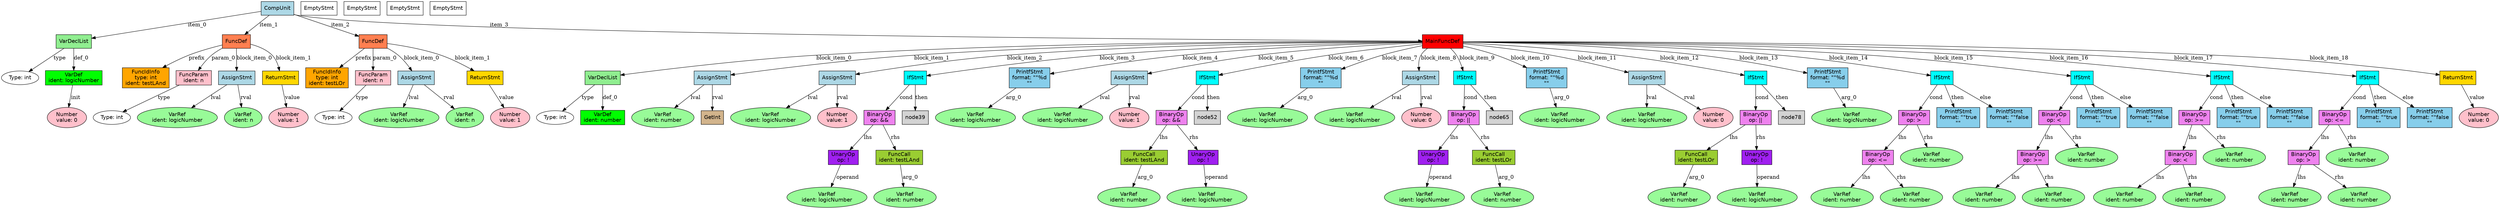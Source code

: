digraph AST {
  node [shape=box, style=filled, fontname="Helvetica"];
  node0 [label="CompUnit", shape=box, fillcolor=lightblue];
  node1 [label="VarDeclList", shape=box, fillcolor=lightgreen];
  node2 [label="Type: int", shape=ellipse, fillcolor=white];
  node3 [label="VarDef\nident: logicNumber", shape=box, fillcolor=green];
  node4 [label="Number\nvalue: 0", shape=ellipse, fillcolor=pink];
  node5 [label="FuncDef", shape=box, fillcolor=coral];
  node6 [label="FuncIdInfo\ntype: int\nident: testLAnd", shape=box, fillcolor=orange];
  node7 [label="FuncParam\nident: n", shape=box, fillcolor=pink];
  node8 [label="Type: int", shape=ellipse, fillcolor=white];
  node9 [label="AssignStmt", shape=box, fillcolor=lightblue];
  node10 [label="VarRef\nident: logicNumber", shape=ellipse, fillcolor=palegreen];
  node11 [label="VarRef\nident: n", shape=ellipse, fillcolor=palegreen];
  node12 [label="ReturnStmt", shape=box, fillcolor=gold];
  node13 [label="Number\nvalue: 1", shape=ellipse, fillcolor=pink];
  node14 [label="FuncDef", shape=box, fillcolor=coral];
  node15 [label="FuncIdInfo\ntype: int\nident: testLOr", shape=box, fillcolor=orange];
  node16 [label="FuncParam\nident: n", shape=box, fillcolor=pink];
  node17 [label="Type: int", shape=ellipse, fillcolor=white];
  node18 [label="AssignStmt", shape=box, fillcolor=lightblue];
  node19 [label="VarRef\nident: logicNumber", shape=ellipse, fillcolor=palegreen];
  node20 [label="VarRef\nident: n", shape=ellipse, fillcolor=palegreen];
  node21 [label="ReturnStmt", shape=box, fillcolor=gold];
  node22 [label="Number\nvalue: 1", shape=ellipse, fillcolor=pink];
  node23 [label="MainFuncDef", shape=box, fillcolor=red];
  node24 [label="VarDeclList", shape=box, fillcolor=lightgreen];
  node25 [label="Type: int", shape=ellipse, fillcolor=white];
  node26 [label="VarDef\nident: number", shape=box, fillcolor=green];
  node27 [label="AssignStmt", shape=box, fillcolor=lightblue];
  node28 [label="VarRef\nident: number", shape=ellipse, fillcolor=palegreen];
  node29 [label="GetInt", shape=box, fillcolor=tan];
  node30 [label="AssignStmt", shape=box, fillcolor=lightblue];
  node31 [label="VarRef\nident: logicNumber", shape=ellipse, fillcolor=palegreen];
  node32 [label="Number\nvalue: 1", shape=ellipse, fillcolor=pink];
  node33 [label="IfStmt", shape=box, fillcolor=cyan];
  node34 [label="BinaryOp\nop: &&", shape=box, fillcolor=violet];
  node35 [label="UnaryOp\nop: !", shape=box, fillcolor=purple];
  node36 [label="VarRef\nident: logicNumber", shape=ellipse, fillcolor=palegreen];
  node37 [label="FuncCall\nident: testLAnd", shape=box, fillcolor=yellowgreen];
  node38 [label="VarRef\nident: number", shape=ellipse, fillcolor=palegreen];
  node40 [label="EmptyStmt", shape=box, fillcolor=white];
  node41 [label="PrintfStmt\nformat: \"\"%d\n\"\"", shape=box, fillcolor=skyblue];
  node42 [label="VarRef\nident: logicNumber", shape=ellipse, fillcolor=palegreen];
  node43 [label="AssignStmt", shape=box, fillcolor=lightblue];
  node44 [label="VarRef\nident: logicNumber", shape=ellipse, fillcolor=palegreen];
  node45 [label="Number\nvalue: 1", shape=ellipse, fillcolor=pink];
  node46 [label="IfStmt", shape=box, fillcolor=cyan];
  node47 [label="BinaryOp\nop: &&", shape=box, fillcolor=violet];
  node48 [label="FuncCall\nident: testLAnd", shape=box, fillcolor=yellowgreen];
  node49 [label="VarRef\nident: number", shape=ellipse, fillcolor=palegreen];
  node50 [label="UnaryOp\nop: !", shape=box, fillcolor=purple];
  node51 [label="VarRef\nident: logicNumber", shape=ellipse, fillcolor=palegreen];
  node53 [label="EmptyStmt", shape=box, fillcolor=white];
  node54 [label="PrintfStmt\nformat: \"\"%d\n\"\"", shape=box, fillcolor=skyblue];
  node55 [label="VarRef\nident: logicNumber", shape=ellipse, fillcolor=palegreen];
  node56 [label="AssignStmt", shape=box, fillcolor=lightblue];
  node57 [label="VarRef\nident: logicNumber", shape=ellipse, fillcolor=palegreen];
  node58 [label="Number\nvalue: 0", shape=ellipse, fillcolor=pink];
  node59 [label="IfStmt", shape=box, fillcolor=cyan];
  node60 [label="BinaryOp\nop: ||", shape=box, fillcolor=violet];
  node61 [label="UnaryOp\nop: !", shape=box, fillcolor=purple];
  node62 [label="VarRef\nident: logicNumber", shape=ellipse, fillcolor=palegreen];
  node63 [label="FuncCall\nident: testLOr", shape=box, fillcolor=yellowgreen];
  node64 [label="VarRef\nident: number", shape=ellipse, fillcolor=palegreen];
  node66 [label="EmptyStmt", shape=box, fillcolor=white];
  node67 [label="PrintfStmt\nformat: \"\"%d\n\"\"", shape=box, fillcolor=skyblue];
  node68 [label="VarRef\nident: logicNumber", shape=ellipse, fillcolor=palegreen];
  node69 [label="AssignStmt", shape=box, fillcolor=lightblue];
  node70 [label="VarRef\nident: logicNumber", shape=ellipse, fillcolor=palegreen];
  node71 [label="Number\nvalue: 0", shape=ellipse, fillcolor=pink];
  node72 [label="IfStmt", shape=box, fillcolor=cyan];
  node73 [label="BinaryOp\nop: ||", shape=box, fillcolor=violet];
  node74 [label="FuncCall\nident: testLOr", shape=box, fillcolor=yellowgreen];
  node75 [label="VarRef\nident: number", shape=ellipse, fillcolor=palegreen];
  node76 [label="UnaryOp\nop: !", shape=box, fillcolor=purple];
  node77 [label="VarRef\nident: logicNumber", shape=ellipse, fillcolor=palegreen];
  node79 [label="EmptyStmt", shape=box, fillcolor=white];
  node80 [label="PrintfStmt\nformat: \"\"%d\n\"\"", shape=box, fillcolor=skyblue];
  node81 [label="VarRef\nident: logicNumber", shape=ellipse, fillcolor=palegreen];
  node82 [label="IfStmt", shape=box, fillcolor=cyan];
  node83 [label="BinaryOp\nop: >", shape=box, fillcolor=violet];
  node84 [label="BinaryOp\nop: <=", shape=box, fillcolor=violet];
  node85 [label="VarRef\nident: number", shape=ellipse, fillcolor=palegreen];
  node86 [label="VarRef\nident: number", shape=ellipse, fillcolor=palegreen];
  node87 [label="VarRef\nident: number", shape=ellipse, fillcolor=palegreen];
  node88 [label="PrintfStmt\nformat: \"\"true\n\"\"", shape=box, fillcolor=skyblue];
  node89 [label="PrintfStmt\nformat: \"\"false\n\"\"", shape=box, fillcolor=skyblue];
  node90 [label="IfStmt", shape=box, fillcolor=cyan];
  node91 [label="BinaryOp\nop: <", shape=box, fillcolor=violet];
  node92 [label="BinaryOp\nop: >=", shape=box, fillcolor=violet];
  node93 [label="VarRef\nident: number", shape=ellipse, fillcolor=palegreen];
  node94 [label="VarRef\nident: number", shape=ellipse, fillcolor=palegreen];
  node95 [label="VarRef\nident: number", shape=ellipse, fillcolor=palegreen];
  node96 [label="PrintfStmt\nformat: \"\"true\n\"\"", shape=box, fillcolor=skyblue];
  node97 [label="PrintfStmt\nformat: \"\"false\n\"\"", shape=box, fillcolor=skyblue];
  node98 [label="IfStmt", shape=box, fillcolor=cyan];
  node99 [label="BinaryOp\nop: >=", shape=box, fillcolor=violet];
  node100 [label="BinaryOp\nop: <", shape=box, fillcolor=violet];
  node101 [label="VarRef\nident: number", shape=ellipse, fillcolor=palegreen];
  node102 [label="VarRef\nident: number", shape=ellipse, fillcolor=palegreen];
  node103 [label="VarRef\nident: number", shape=ellipse, fillcolor=palegreen];
  node104 [label="PrintfStmt\nformat: \"\"true\n\"\"", shape=box, fillcolor=skyblue];
  node105 [label="PrintfStmt\nformat: \"\"false\n\"\"", shape=box, fillcolor=skyblue];
  node106 [label="IfStmt", shape=box, fillcolor=cyan];
  node107 [label="BinaryOp\nop: <=", shape=box, fillcolor=violet];
  node108 [label="BinaryOp\nop: >", shape=box, fillcolor=violet];
  node109 [label="VarRef\nident: number", shape=ellipse, fillcolor=palegreen];
  node110 [label="VarRef\nident: number", shape=ellipse, fillcolor=palegreen];
  node111 [label="VarRef\nident: number", shape=ellipse, fillcolor=palegreen];
  node112 [label="PrintfStmt\nformat: \"\"true\n\"\"", shape=box, fillcolor=skyblue];
  node113 [label="PrintfStmt\nformat: \"\"false\n\"\"", shape=box, fillcolor=skyblue];
  node114 [label="ReturnStmt", shape=box, fillcolor=gold];
  node115 [label="Number\nvalue: 0", shape=ellipse, fillcolor=pink];
  node0 -> node1 [label="item_0"];
  node1 -> node2 [label="type"];
  node1 -> node3 [label="def_0"];
  node3 -> node4 [label="init"];
  node0 -> node5 [label="item_1"];
  node5 -> node6 [label="prefix"];
  node5 -> node7 [label="param_0"];
  node7 -> node8 [label="type"];
  node5 -> node9 [label="block_item_0"];
  node9 -> node10 [label="lval"];
  node9 -> node11 [label="rval"];
  node5 -> node12 [label="block_item_1"];
  node12 -> node13 [label="value"];
  node0 -> node14 [label="item_2"];
  node14 -> node15 [label="prefix"];
  node14 -> node16 [label="param_0"];
  node16 -> node17 [label="type"];
  node14 -> node18 [label="block_item_0"];
  node18 -> node19 [label="lval"];
  node18 -> node20 [label="rval"];
  node14 -> node21 [label="block_item_1"];
  node21 -> node22 [label="value"];
  node0 -> node23 [label="item_3"];
  node23 -> node24 [label="block_item_0"];
  node24 -> node25 [label="type"];
  node24 -> node26 [label="def_0"];
  node23 -> node27 [label="block_item_1"];
  node27 -> node28 [label="lval"];
  node27 -> node29 [label="rval"];
  node23 -> node30 [label="block_item_2"];
  node30 -> node31 [label="lval"];
  node30 -> node32 [label="rval"];
  node23 -> node33 [label="block_item_3"];
  node33 -> node34 [label="cond"];
  node34 -> node35 [label="lhs"];
  node35 -> node36 [label="operand"];
  node34 -> node37 [label="rhs"];
  node37 -> node38 [label="arg_0"];
  node33 -> node39 [label="then"];
  node23 -> node41 [label="block_item_4"];
  node41 -> node42 [label="arg_0"];
  node23 -> node43 [label="block_item_5"];
  node43 -> node44 [label="lval"];
  node43 -> node45 [label="rval"];
  node23 -> node46 [label="block_item_6"];
  node46 -> node47 [label="cond"];
  node47 -> node48 [label="lhs"];
  node48 -> node49 [label="arg_0"];
  node47 -> node50 [label="rhs"];
  node50 -> node51 [label="operand"];
  node46 -> node52 [label="then"];
  node23 -> node54 [label="block_item_7"];
  node54 -> node55 [label="arg_0"];
  node23 -> node56 [label="block_item_8"];
  node56 -> node57 [label="lval"];
  node56 -> node58 [label="rval"];
  node23 -> node59 [label="block_item_9"];
  node59 -> node60 [label="cond"];
  node60 -> node61 [label="lhs"];
  node61 -> node62 [label="operand"];
  node60 -> node63 [label="rhs"];
  node63 -> node64 [label="arg_0"];
  node59 -> node65 [label="then"];
  node23 -> node67 [label="block_item_10"];
  node67 -> node68 [label="arg_0"];
  node23 -> node69 [label="block_item_11"];
  node69 -> node70 [label="lval"];
  node69 -> node71 [label="rval"];
  node23 -> node72 [label="block_item_12"];
  node72 -> node73 [label="cond"];
  node73 -> node74 [label="lhs"];
  node74 -> node75 [label="arg_0"];
  node73 -> node76 [label="rhs"];
  node76 -> node77 [label="operand"];
  node72 -> node78 [label="then"];
  node23 -> node80 [label="block_item_13"];
  node80 -> node81 [label="arg_0"];
  node23 -> node82 [label="block_item_14"];
  node82 -> node83 [label="cond"];
  node83 -> node84 [label="lhs"];
  node84 -> node85 [label="lhs"];
  node84 -> node86 [label="rhs"];
  node83 -> node87 [label="rhs"];
  node82 -> node88 [label="then"];
  node82 -> node89 [label="else"];
  node23 -> node90 [label="block_item_15"];
  node90 -> node91 [label="cond"];
  node91 -> node92 [label="lhs"];
  node92 -> node93 [label="lhs"];
  node92 -> node94 [label="rhs"];
  node91 -> node95 [label="rhs"];
  node90 -> node96 [label="then"];
  node90 -> node97 [label="else"];
  node23 -> node98 [label="block_item_16"];
  node98 -> node99 [label="cond"];
  node99 -> node100 [label="lhs"];
  node100 -> node101 [label="lhs"];
  node100 -> node102 [label="rhs"];
  node99 -> node103 [label="rhs"];
  node98 -> node104 [label="then"];
  node98 -> node105 [label="else"];
  node23 -> node106 [label="block_item_17"];
  node106 -> node107 [label="cond"];
  node107 -> node108 [label="lhs"];
  node108 -> node109 [label="lhs"];
  node108 -> node110 [label="rhs"];
  node107 -> node111 [label="rhs"];
  node106 -> node112 [label="then"];
  node106 -> node113 [label="else"];
  node23 -> node114 [label="block_item_18"];
  node114 -> node115 [label="value"];
}
